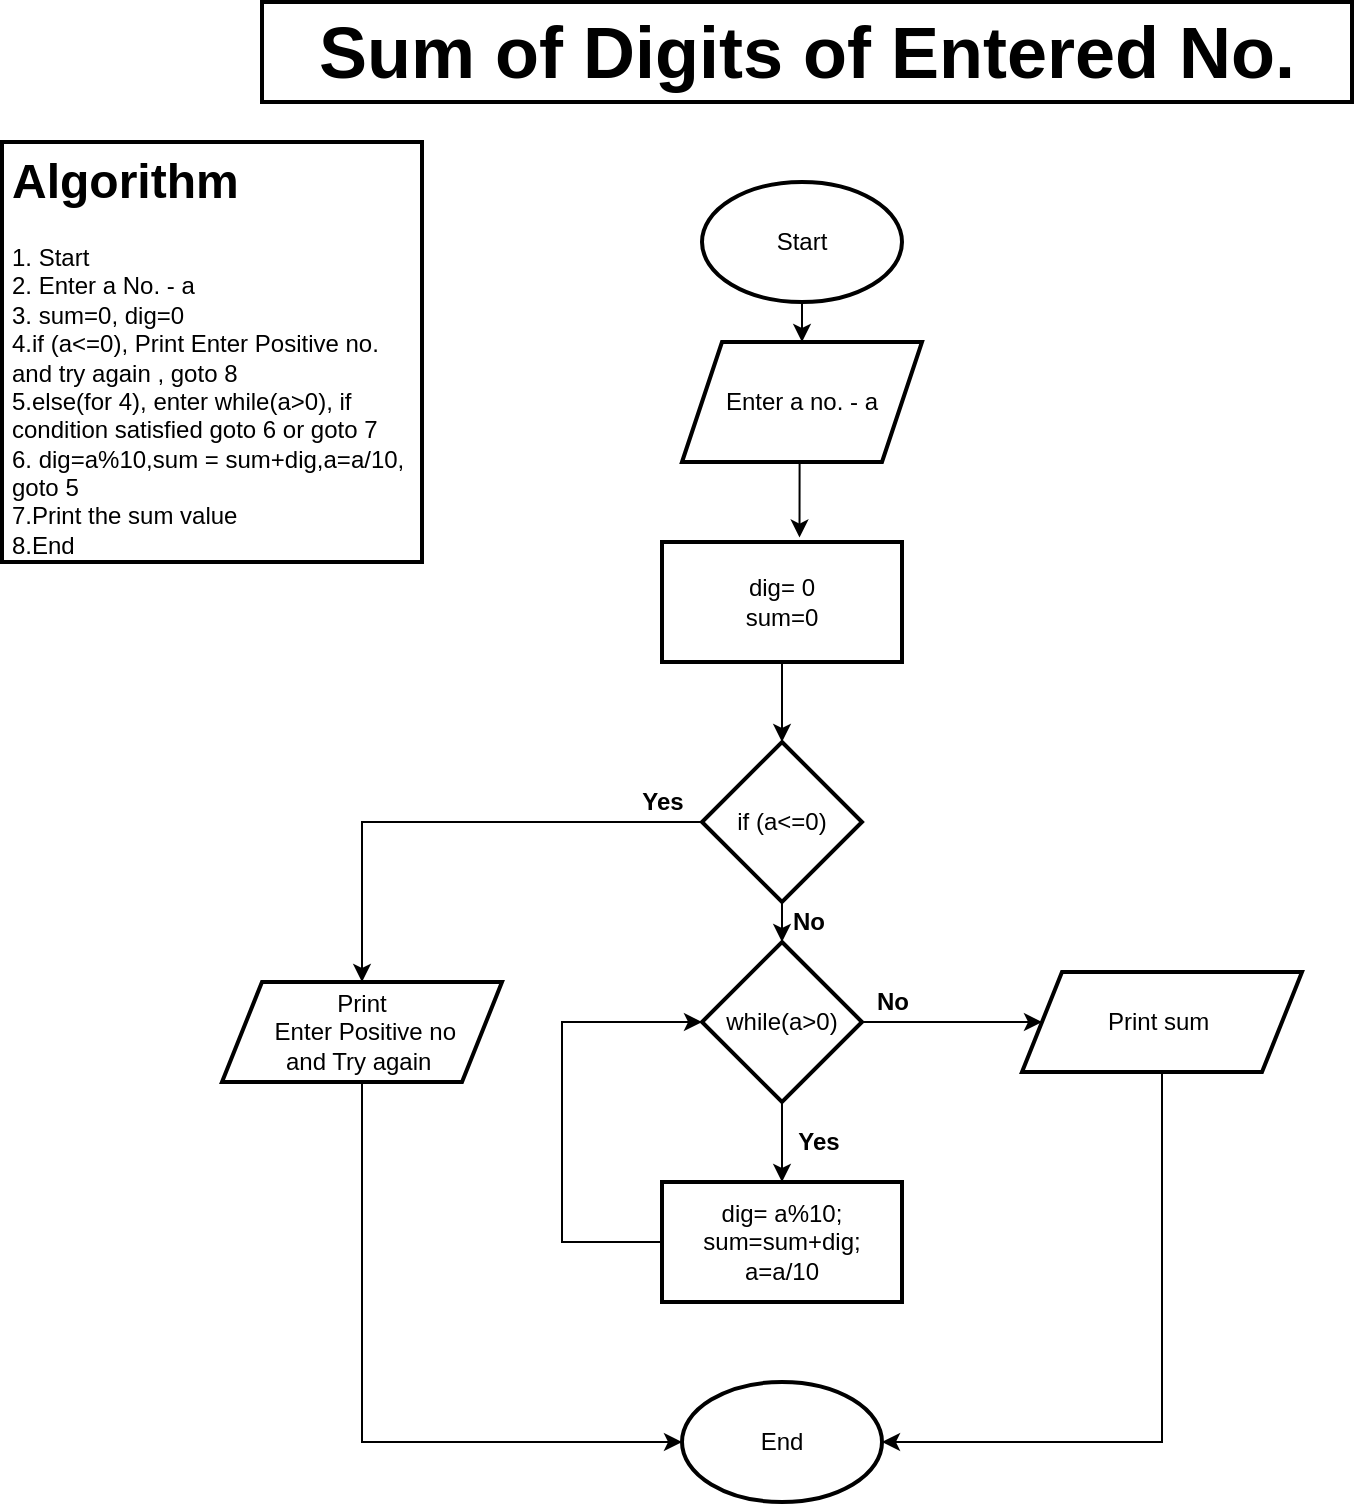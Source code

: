 <mxfile version="13.9.9" type="device"><diagram id="fPamphYvGzNQ1Z19iZxN" name="Page-1"><mxGraphModel dx="1024" dy="584" grid="1" gridSize="10" guides="1" tooltips="1" connect="1" arrows="1" fold="1" page="1" pageScale="1" pageWidth="850" pageHeight="1100" background="#FFFFFF" math="0" shadow="0"><root><mxCell id="0"/><mxCell id="1" parent="0"/><mxCell id="Rx9lBaeAfG2ao2tRZ6eq-1" value="&lt;font style=&quot;font-size: 36px&quot;&gt;Sum of Digits of Entered No.&lt;/font&gt;" style="text;html=1;fillColor=none;align=center;verticalAlign=middle;whiteSpace=wrap;rounded=0;fontStyle=1;strokeColor=#000000;strokeWidth=2;" vertex="1" parent="1"><mxGeometry x="180" y="50" width="545" height="50" as="geometry"/></mxCell><mxCell id="Rx9lBaeAfG2ao2tRZ6eq-2" value="&lt;h1&gt;Algorithm&lt;/h1&gt;&lt;div&gt;1. Start&amp;nbsp;&lt;/div&gt;&lt;div&gt;2. Enter a No. - a&lt;/div&gt;&lt;div&gt;3. sum=0, dig=0&lt;/div&gt;&lt;div&gt;4.if (a&amp;lt;=0), Print Enter Positive no. and try again , goto 8&lt;/div&gt;&lt;div&gt;5.else(for 4), enter while(a&amp;gt;0), if condition satisfied goto 6 or goto 7&amp;nbsp;&lt;/div&gt;&lt;div&gt;6. dig=a%10,sum = sum+dig,a=a/10, goto 5&lt;/div&gt;&lt;div&gt;7.Print the sum value&lt;/div&gt;&lt;div&gt;8.End&amp;nbsp;&lt;/div&gt;" style="text;html=1;fillColor=none;spacing=5;spacingTop=-20;whiteSpace=wrap;overflow=hidden;rounded=0;strokeColor=#000000;strokeWidth=2;" vertex="1" parent="1"><mxGeometry x="50" y="120" width="210" height="210" as="geometry"/></mxCell><mxCell id="Rx9lBaeAfG2ao2tRZ6eq-14" style="edgeStyle=orthogonalEdgeStyle;rounded=0;orthogonalLoop=1;jettySize=auto;html=1;exitX=0.5;exitY=1;exitDx=0;exitDy=0;entryX=0.5;entryY=0;entryDx=0;entryDy=0;" edge="1" parent="1" source="Rx9lBaeAfG2ao2tRZ6eq-3" target="Rx9lBaeAfG2ao2tRZ6eq-5"><mxGeometry relative="1" as="geometry"/></mxCell><mxCell id="Rx9lBaeAfG2ao2tRZ6eq-3" value="Start" style="ellipse;whiteSpace=wrap;html=1;strokeColor=#000000;strokeWidth=2;" vertex="1" parent="1"><mxGeometry x="400" y="140" width="100" height="60" as="geometry"/></mxCell><mxCell id="Rx9lBaeAfG2ao2tRZ6eq-4" value="End" style="ellipse;whiteSpace=wrap;html=1;strokeColor=#000000;strokeWidth=2;" vertex="1" parent="1"><mxGeometry x="390" y="740" width="100" height="60" as="geometry"/></mxCell><mxCell id="Rx9lBaeAfG2ao2tRZ6eq-15" style="edgeStyle=orthogonalEdgeStyle;rounded=0;orthogonalLoop=1;jettySize=auto;html=1;exitX=0.5;exitY=1;exitDx=0;exitDy=0;entryX=0.573;entryY=-0.037;entryDx=0;entryDy=0;entryPerimeter=0;" edge="1" parent="1" source="Rx9lBaeAfG2ao2tRZ6eq-5" target="Rx9lBaeAfG2ao2tRZ6eq-6"><mxGeometry relative="1" as="geometry"/></mxCell><mxCell id="Rx9lBaeAfG2ao2tRZ6eq-5" value="Enter a no. - a" style="shape=parallelogram;perimeter=parallelogramPerimeter;whiteSpace=wrap;html=1;fixedSize=1;strokeColor=#000000;strokeWidth=2;" vertex="1" parent="1"><mxGeometry x="390" y="220" width="120" height="60" as="geometry"/></mxCell><mxCell id="Rx9lBaeAfG2ao2tRZ6eq-16" style="edgeStyle=orthogonalEdgeStyle;rounded=0;orthogonalLoop=1;jettySize=auto;html=1;exitX=0.5;exitY=1;exitDx=0;exitDy=0;entryX=0.5;entryY=0;entryDx=0;entryDy=0;" edge="1" parent="1" source="Rx9lBaeAfG2ao2tRZ6eq-6" target="Rx9lBaeAfG2ao2tRZ6eq-7"><mxGeometry relative="1" as="geometry"/></mxCell><mxCell id="Rx9lBaeAfG2ao2tRZ6eq-6" value="dig= 0&lt;br&gt;sum=0" style="rounded=0;whiteSpace=wrap;html=1;strokeColor=#000000;strokeWidth=2;" vertex="1" parent="1"><mxGeometry x="380" y="320" width="120" height="60" as="geometry"/></mxCell><mxCell id="Rx9lBaeAfG2ao2tRZ6eq-18" style="edgeStyle=orthogonalEdgeStyle;rounded=0;orthogonalLoop=1;jettySize=auto;html=1;exitX=0;exitY=0.5;exitDx=0;exitDy=0;entryX=0.5;entryY=0;entryDx=0;entryDy=0;" edge="1" parent="1" source="Rx9lBaeAfG2ao2tRZ6eq-7" target="Rx9lBaeAfG2ao2tRZ6eq-8"><mxGeometry relative="1" as="geometry"/></mxCell><mxCell id="Rx9lBaeAfG2ao2tRZ6eq-22" style="edgeStyle=orthogonalEdgeStyle;rounded=0;orthogonalLoop=1;jettySize=auto;html=1;exitX=0.5;exitY=1;exitDx=0;exitDy=0;entryX=0.5;entryY=0;entryDx=0;entryDy=0;" edge="1" parent="1" source="Rx9lBaeAfG2ao2tRZ6eq-7" target="Rx9lBaeAfG2ao2tRZ6eq-10"><mxGeometry relative="1" as="geometry"/></mxCell><mxCell id="Rx9lBaeAfG2ao2tRZ6eq-7" value="if (a&amp;lt;=0)" style="rhombus;whiteSpace=wrap;html=1;strokeColor=#000000;strokeWidth=2;" vertex="1" parent="1"><mxGeometry x="400" y="420" width="80" height="80" as="geometry"/></mxCell><mxCell id="Rx9lBaeAfG2ao2tRZ6eq-19" style="edgeStyle=orthogonalEdgeStyle;rounded=0;orthogonalLoop=1;jettySize=auto;html=1;exitX=0.5;exitY=1;exitDx=0;exitDy=0;entryX=0;entryY=0.5;entryDx=0;entryDy=0;" edge="1" parent="1" source="Rx9lBaeAfG2ao2tRZ6eq-8" target="Rx9lBaeAfG2ao2tRZ6eq-4"><mxGeometry relative="1" as="geometry"/></mxCell><mxCell id="Rx9lBaeAfG2ao2tRZ6eq-8" value="Print&lt;br&gt;&amp;nbsp;Enter Positive no &lt;br&gt;and Try again&amp;nbsp;" style="shape=parallelogram;perimeter=parallelogramPerimeter;whiteSpace=wrap;html=1;fixedSize=1;strokeColor=#000000;strokeWidth=2;" vertex="1" parent="1"><mxGeometry x="160" y="540" width="140" height="50" as="geometry"/></mxCell><mxCell id="Rx9lBaeAfG2ao2tRZ6eq-23" style="edgeStyle=orthogonalEdgeStyle;rounded=0;orthogonalLoop=1;jettySize=auto;html=1;exitX=0.5;exitY=1;exitDx=0;exitDy=0;entryX=0.5;entryY=0;entryDx=0;entryDy=0;" edge="1" parent="1" source="Rx9lBaeAfG2ao2tRZ6eq-10" target="Rx9lBaeAfG2ao2tRZ6eq-12"><mxGeometry relative="1" as="geometry"/></mxCell><mxCell id="Rx9lBaeAfG2ao2tRZ6eq-26" style="edgeStyle=orthogonalEdgeStyle;rounded=0;orthogonalLoop=1;jettySize=auto;html=1;exitX=1;exitY=0.5;exitDx=0;exitDy=0;entryX=0;entryY=0.5;entryDx=0;entryDy=0;" edge="1" parent="1" source="Rx9lBaeAfG2ao2tRZ6eq-10" target="Rx9lBaeAfG2ao2tRZ6eq-13"><mxGeometry relative="1" as="geometry"/></mxCell><mxCell id="Rx9lBaeAfG2ao2tRZ6eq-10" value="while(a&amp;gt;0)" style="rhombus;whiteSpace=wrap;html=1;strokeColor=#000000;strokeWidth=2;" vertex="1" parent="1"><mxGeometry x="400" y="520" width="80" height="80" as="geometry"/></mxCell><mxCell id="Rx9lBaeAfG2ao2tRZ6eq-25" style="edgeStyle=orthogonalEdgeStyle;rounded=0;orthogonalLoop=1;jettySize=auto;html=1;exitX=0;exitY=0.5;exitDx=0;exitDy=0;entryX=0;entryY=0.5;entryDx=0;entryDy=0;" edge="1" parent="1" source="Rx9lBaeAfG2ao2tRZ6eq-12" target="Rx9lBaeAfG2ao2tRZ6eq-10"><mxGeometry relative="1" as="geometry"><Array as="points"><mxPoint x="330" y="670"/><mxPoint x="330" y="560"/></Array></mxGeometry></mxCell><mxCell id="Rx9lBaeAfG2ao2tRZ6eq-12" value="dig= a%10;&lt;br&gt;sum=sum+dig;&lt;br&gt;a=a/10" style="rounded=0;whiteSpace=wrap;html=1;strokeColor=#000000;strokeWidth=2;" vertex="1" parent="1"><mxGeometry x="380" y="640" width="120" height="60" as="geometry"/></mxCell><mxCell id="Rx9lBaeAfG2ao2tRZ6eq-21" style="edgeStyle=orthogonalEdgeStyle;rounded=0;orthogonalLoop=1;jettySize=auto;html=1;exitX=0.5;exitY=1;exitDx=0;exitDy=0;entryX=1;entryY=0.5;entryDx=0;entryDy=0;" edge="1" parent="1" source="Rx9lBaeAfG2ao2tRZ6eq-13" target="Rx9lBaeAfG2ao2tRZ6eq-4"><mxGeometry relative="1" as="geometry"/></mxCell><mxCell id="Rx9lBaeAfG2ao2tRZ6eq-13" value="Print sum&amp;nbsp;" style="shape=parallelogram;perimeter=parallelogramPerimeter;whiteSpace=wrap;html=1;fixedSize=1;strokeColor=#000000;strokeWidth=2;" vertex="1" parent="1"><mxGeometry x="560" y="535" width="140" height="50" as="geometry"/></mxCell><mxCell id="Rx9lBaeAfG2ao2tRZ6eq-27" value="Yes" style="text;html=1;align=center;verticalAlign=middle;resizable=0;points=[];autosize=1;fontStyle=1" vertex="1" parent="1"><mxGeometry x="360" y="440" width="40" height="20" as="geometry"/></mxCell><mxCell id="Rx9lBaeAfG2ao2tRZ6eq-28" value="No" style="text;html=1;align=center;verticalAlign=middle;resizable=0;points=[];autosize=1;fontStyle=1" vertex="1" parent="1"><mxGeometry x="437.5" y="500" width="30" height="20" as="geometry"/></mxCell><mxCell id="Rx9lBaeAfG2ao2tRZ6eq-29" value="No" style="text;html=1;align=center;verticalAlign=middle;resizable=0;points=[];autosize=1;fontStyle=1" vertex="1" parent="1"><mxGeometry x="480" y="540" width="30" height="20" as="geometry"/></mxCell><mxCell id="Rx9lBaeAfG2ao2tRZ6eq-30" value="Yes" style="text;html=1;align=center;verticalAlign=middle;resizable=0;points=[];autosize=1;fontStyle=1" vertex="1" parent="1"><mxGeometry x="437.5" y="610" width="40" height="20" as="geometry"/></mxCell></root></mxGraphModel></diagram></mxfile>